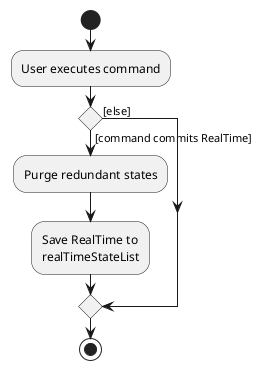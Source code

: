 @startuml
start
:User executes command;

'Since the beta syntax does not support placing the condition outside the
'diamond we place it as the true branch instead.

if () then ([command commits RealTime])
    :Purge redundant states;
    :Save RealTime to
    realTimeStateList;
else ([else])
endif
stop
@enduml
